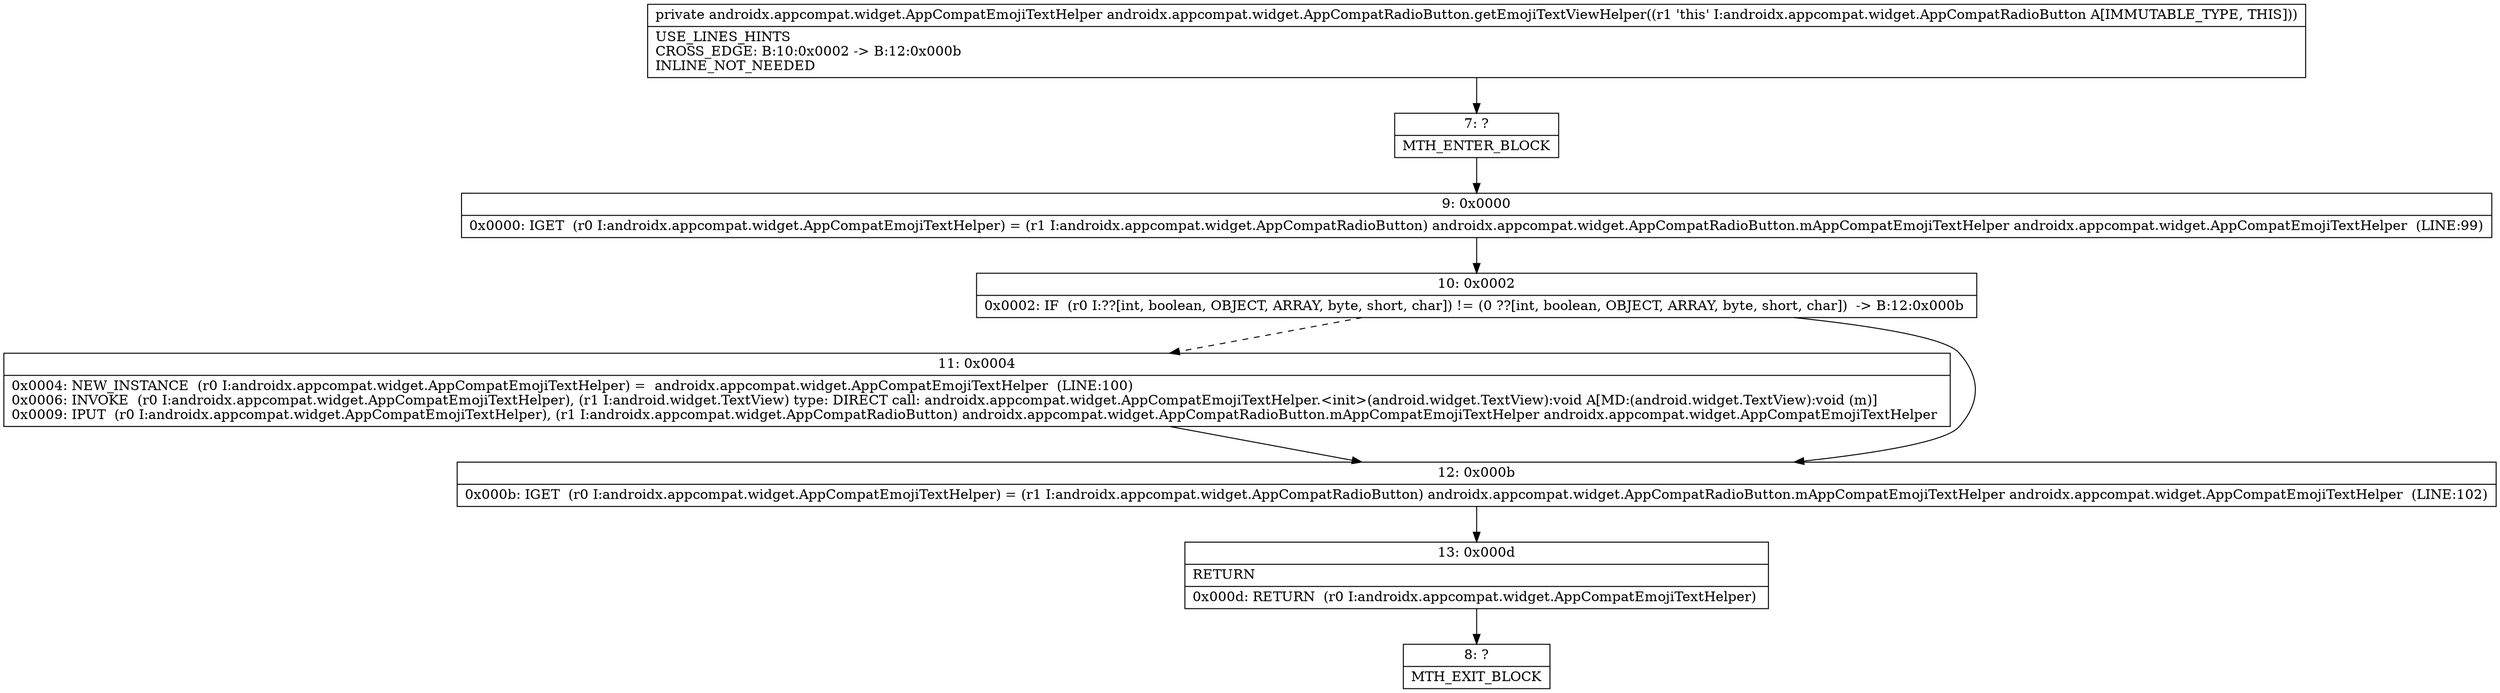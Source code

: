 digraph "CFG forandroidx.appcompat.widget.AppCompatRadioButton.getEmojiTextViewHelper()Landroidx\/appcompat\/widget\/AppCompatEmojiTextHelper;" {
Node_7 [shape=record,label="{7\:\ ?|MTH_ENTER_BLOCK\l}"];
Node_9 [shape=record,label="{9\:\ 0x0000|0x0000: IGET  (r0 I:androidx.appcompat.widget.AppCompatEmojiTextHelper) = (r1 I:androidx.appcompat.widget.AppCompatRadioButton) androidx.appcompat.widget.AppCompatRadioButton.mAppCompatEmojiTextHelper androidx.appcompat.widget.AppCompatEmojiTextHelper  (LINE:99)\l}"];
Node_10 [shape=record,label="{10\:\ 0x0002|0x0002: IF  (r0 I:??[int, boolean, OBJECT, ARRAY, byte, short, char]) != (0 ??[int, boolean, OBJECT, ARRAY, byte, short, char])  \-\> B:12:0x000b \l}"];
Node_11 [shape=record,label="{11\:\ 0x0004|0x0004: NEW_INSTANCE  (r0 I:androidx.appcompat.widget.AppCompatEmojiTextHelper) =  androidx.appcompat.widget.AppCompatEmojiTextHelper  (LINE:100)\l0x0006: INVOKE  (r0 I:androidx.appcompat.widget.AppCompatEmojiTextHelper), (r1 I:android.widget.TextView) type: DIRECT call: androidx.appcompat.widget.AppCompatEmojiTextHelper.\<init\>(android.widget.TextView):void A[MD:(android.widget.TextView):void (m)]\l0x0009: IPUT  (r0 I:androidx.appcompat.widget.AppCompatEmojiTextHelper), (r1 I:androidx.appcompat.widget.AppCompatRadioButton) androidx.appcompat.widget.AppCompatRadioButton.mAppCompatEmojiTextHelper androidx.appcompat.widget.AppCompatEmojiTextHelper \l}"];
Node_12 [shape=record,label="{12\:\ 0x000b|0x000b: IGET  (r0 I:androidx.appcompat.widget.AppCompatEmojiTextHelper) = (r1 I:androidx.appcompat.widget.AppCompatRadioButton) androidx.appcompat.widget.AppCompatRadioButton.mAppCompatEmojiTextHelper androidx.appcompat.widget.AppCompatEmojiTextHelper  (LINE:102)\l}"];
Node_13 [shape=record,label="{13\:\ 0x000d|RETURN\l|0x000d: RETURN  (r0 I:androidx.appcompat.widget.AppCompatEmojiTextHelper) \l}"];
Node_8 [shape=record,label="{8\:\ ?|MTH_EXIT_BLOCK\l}"];
MethodNode[shape=record,label="{private androidx.appcompat.widget.AppCompatEmojiTextHelper androidx.appcompat.widget.AppCompatRadioButton.getEmojiTextViewHelper((r1 'this' I:androidx.appcompat.widget.AppCompatRadioButton A[IMMUTABLE_TYPE, THIS]))  | USE_LINES_HINTS\lCROSS_EDGE: B:10:0x0002 \-\> B:12:0x000b\lINLINE_NOT_NEEDED\l}"];
MethodNode -> Node_7;Node_7 -> Node_9;
Node_9 -> Node_10;
Node_10 -> Node_11[style=dashed];
Node_10 -> Node_12;
Node_11 -> Node_12;
Node_12 -> Node_13;
Node_13 -> Node_8;
}

